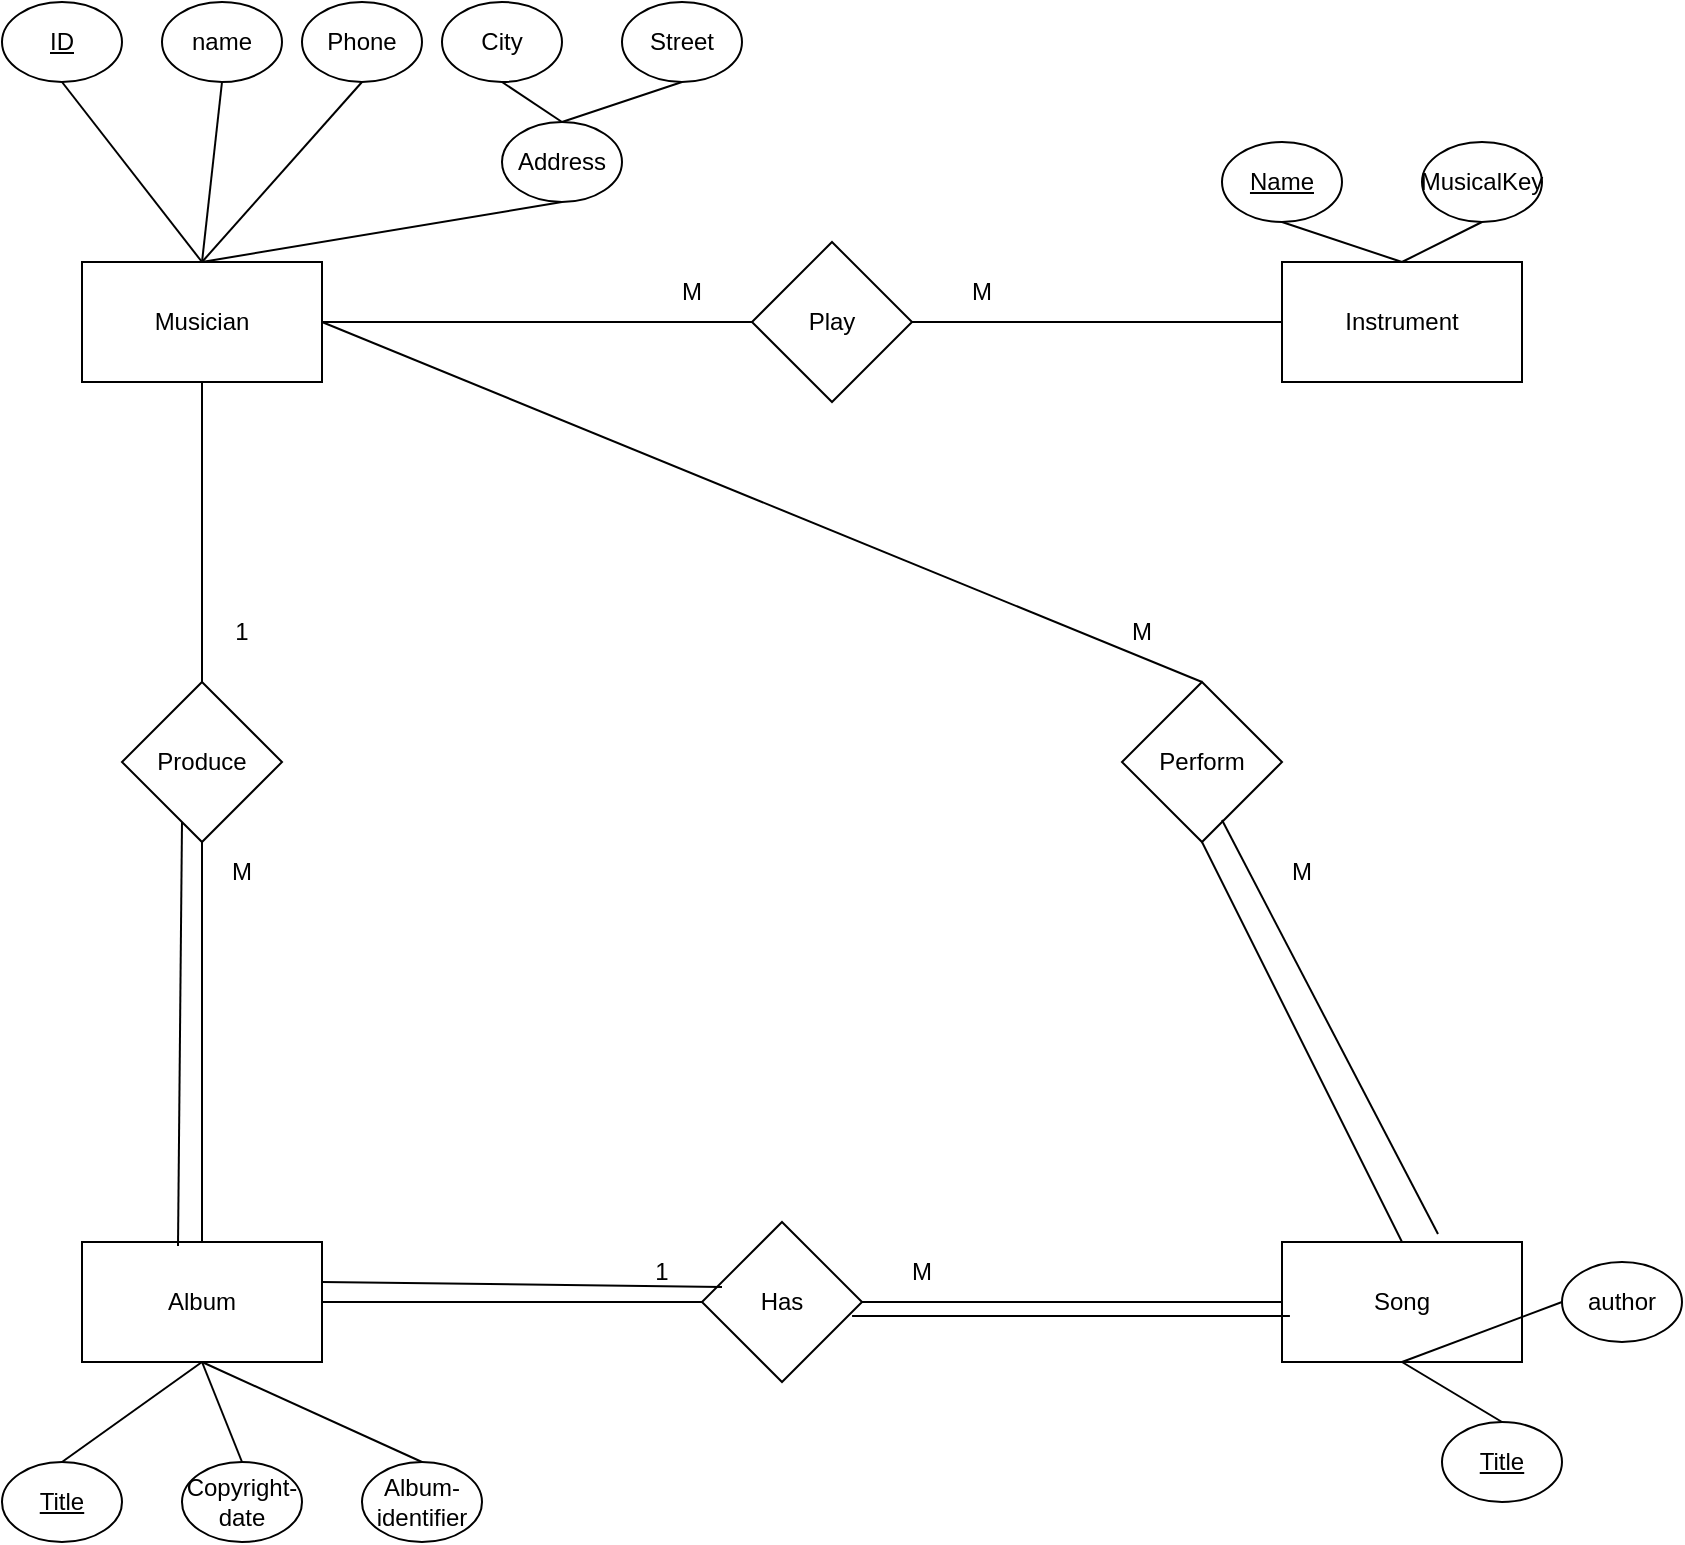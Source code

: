 <mxfile version="28.0.3">
  <diagram name="Page-1" id="0gBKvk4m_n6LmiMnZw68">
    <mxGraphModel dx="1426" dy="903" grid="1" gridSize="10" guides="1" tooltips="1" connect="1" arrows="1" fold="1" page="1" pageScale="1" pageWidth="850" pageHeight="1100" math="0" shadow="0">
      <root>
        <mxCell id="0" />
        <mxCell id="1" parent="0" />
        <mxCell id="_m9hbgtgjEWAAYS_kXbr-1" value="Musician" style="rounded=0;whiteSpace=wrap;html=1;" vertex="1" parent="1">
          <mxGeometry x="50" y="150" width="120" height="60" as="geometry" />
        </mxCell>
        <mxCell id="_m9hbgtgjEWAAYS_kXbr-2" value="Song" style="rounded=0;whiteSpace=wrap;html=1;" vertex="1" parent="1">
          <mxGeometry x="650" y="640" width="120" height="60" as="geometry" />
        </mxCell>
        <mxCell id="_m9hbgtgjEWAAYS_kXbr-5" value="Instrument" style="rounded=0;whiteSpace=wrap;html=1;" vertex="1" parent="1">
          <mxGeometry x="650" y="150" width="120" height="60" as="geometry" />
        </mxCell>
        <mxCell id="_m9hbgtgjEWAAYS_kXbr-6" value="Album" style="rounded=0;whiteSpace=wrap;html=1;" vertex="1" parent="1">
          <mxGeometry x="50" y="640" width="120" height="60" as="geometry" />
        </mxCell>
        <mxCell id="_m9hbgtgjEWAAYS_kXbr-7" value="Play" style="rhombus;whiteSpace=wrap;html=1;" vertex="1" parent="1">
          <mxGeometry x="385" y="140" width="80" height="80" as="geometry" />
        </mxCell>
        <mxCell id="_m9hbgtgjEWAAYS_kXbr-8" value="Produce" style="rhombus;whiteSpace=wrap;html=1;" vertex="1" parent="1">
          <mxGeometry x="70" y="360" width="80" height="80" as="geometry" />
        </mxCell>
        <mxCell id="_m9hbgtgjEWAAYS_kXbr-9" value="Has" style="rhombus;whiteSpace=wrap;html=1;" vertex="1" parent="1">
          <mxGeometry x="360" y="630" width="80" height="80" as="geometry" />
        </mxCell>
        <mxCell id="_m9hbgtgjEWAAYS_kXbr-10" value="Perform" style="rhombus;whiteSpace=wrap;html=1;" vertex="1" parent="1">
          <mxGeometry x="570" y="360" width="80" height="80" as="geometry" />
        </mxCell>
        <mxCell id="_m9hbgtgjEWAAYS_kXbr-17" value="" style="endArrow=none;html=1;rounded=0;entryX=0;entryY=0.5;entryDx=0;entryDy=0;exitX=1;exitY=0.5;exitDx=0;exitDy=0;" edge="1" parent="1" source="_m9hbgtgjEWAAYS_kXbr-6" target="_m9hbgtgjEWAAYS_kXbr-9">
          <mxGeometry width="50" height="50" relative="1" as="geometry">
            <mxPoint x="400" y="490" as="sourcePoint" />
            <mxPoint x="450" y="440" as="targetPoint" />
          </mxGeometry>
        </mxCell>
        <mxCell id="_m9hbgtgjEWAAYS_kXbr-19" value="" style="endArrow=none;html=1;rounded=0;entryX=0.5;entryY=1;entryDx=0;entryDy=0;exitX=0.5;exitY=0;exitDx=0;exitDy=0;" edge="1" parent="1" source="_m9hbgtgjEWAAYS_kXbr-6" target="_m9hbgtgjEWAAYS_kXbr-8">
          <mxGeometry width="50" height="50" relative="1" as="geometry">
            <mxPoint x="400" y="490" as="sourcePoint" />
            <mxPoint x="450" y="440" as="targetPoint" />
          </mxGeometry>
        </mxCell>
        <mxCell id="_m9hbgtgjEWAAYS_kXbr-20" value="" style="endArrow=none;html=1;rounded=0;entryX=0.5;entryY=1;entryDx=0;entryDy=0;exitX=0.5;exitY=0;exitDx=0;exitDy=0;" edge="1" parent="1" source="_m9hbgtgjEWAAYS_kXbr-8" target="_m9hbgtgjEWAAYS_kXbr-1">
          <mxGeometry width="50" height="50" relative="1" as="geometry">
            <mxPoint x="400" y="490" as="sourcePoint" />
            <mxPoint x="450" y="440" as="targetPoint" />
          </mxGeometry>
        </mxCell>
        <mxCell id="_m9hbgtgjEWAAYS_kXbr-21" value="" style="endArrow=none;html=1;rounded=0;entryX=0.5;entryY=1;entryDx=0;entryDy=0;exitX=0.5;exitY=0;exitDx=0;exitDy=0;" edge="1" parent="1" source="_m9hbgtgjEWAAYS_kXbr-2" target="_m9hbgtgjEWAAYS_kXbr-10">
          <mxGeometry width="50" height="50" relative="1" as="geometry">
            <mxPoint x="400" y="490" as="sourcePoint" />
            <mxPoint x="450" y="440" as="targetPoint" />
          </mxGeometry>
        </mxCell>
        <mxCell id="_m9hbgtgjEWAAYS_kXbr-22" value="" style="endArrow=none;html=1;rounded=0;entryX=0.5;entryY=0;entryDx=0;entryDy=0;exitX=1;exitY=0.5;exitDx=0;exitDy=0;" edge="1" parent="1" source="_m9hbgtgjEWAAYS_kXbr-1" target="_m9hbgtgjEWAAYS_kXbr-10">
          <mxGeometry width="50" height="50" relative="1" as="geometry">
            <mxPoint x="400" y="490" as="sourcePoint" />
            <mxPoint x="450" y="440" as="targetPoint" />
          </mxGeometry>
        </mxCell>
        <mxCell id="_m9hbgtgjEWAAYS_kXbr-23" value="" style="endArrow=none;html=1;rounded=0;entryX=1;entryY=0.5;entryDx=0;entryDy=0;exitX=0;exitY=0.5;exitDx=0;exitDy=0;" edge="1" parent="1" source="_m9hbgtgjEWAAYS_kXbr-5" target="_m9hbgtgjEWAAYS_kXbr-7">
          <mxGeometry width="50" height="50" relative="1" as="geometry">
            <mxPoint x="400" y="490" as="sourcePoint" />
            <mxPoint x="450" y="440" as="targetPoint" />
          </mxGeometry>
        </mxCell>
        <mxCell id="_m9hbgtgjEWAAYS_kXbr-24" value="" style="endArrow=none;html=1;rounded=0;entryX=1;entryY=0.5;entryDx=0;entryDy=0;exitX=0;exitY=0.5;exitDx=0;exitDy=0;" edge="1" parent="1" source="_m9hbgtgjEWAAYS_kXbr-7" target="_m9hbgtgjEWAAYS_kXbr-1">
          <mxGeometry width="50" height="50" relative="1" as="geometry">
            <mxPoint x="400" y="490" as="sourcePoint" />
            <mxPoint x="450" y="440" as="targetPoint" />
          </mxGeometry>
        </mxCell>
        <mxCell id="_m9hbgtgjEWAAYS_kXbr-26" value="" style="endArrow=none;html=1;rounded=0;exitX=0.938;exitY=0.588;exitDx=0;exitDy=0;exitPerimeter=0;entryX=0.033;entryY=0.617;entryDx=0;entryDy=0;entryPerimeter=0;" edge="1" parent="1" source="_m9hbgtgjEWAAYS_kXbr-9" target="_m9hbgtgjEWAAYS_kXbr-2">
          <mxGeometry width="50" height="50" relative="1" as="geometry">
            <mxPoint x="440" y="682" as="sourcePoint" />
            <mxPoint x="658" y="685" as="targetPoint" />
          </mxGeometry>
        </mxCell>
        <mxCell id="_m9hbgtgjEWAAYS_kXbr-27" value="" style="endArrow=none;html=1;rounded=0;entryX=0;entryY=0.5;entryDx=0;entryDy=0;exitX=1;exitY=0.5;exitDx=0;exitDy=0;" edge="1" parent="1" source="_m9hbgtgjEWAAYS_kXbr-9" target="_m9hbgtgjEWAAYS_kXbr-2">
          <mxGeometry width="50" height="50" relative="1" as="geometry">
            <mxPoint x="400" y="490" as="sourcePoint" />
            <mxPoint x="450" y="440" as="targetPoint" />
          </mxGeometry>
        </mxCell>
        <mxCell id="_m9hbgtgjEWAAYS_kXbr-28" value="" style="endArrow=none;html=1;rounded=0;entryX=0.625;entryY=0.863;entryDx=0;entryDy=0;exitX=0.65;exitY=-0.067;exitDx=0;exitDy=0;entryPerimeter=0;exitPerimeter=0;" edge="1" parent="1" source="_m9hbgtgjEWAAYS_kXbr-2" target="_m9hbgtgjEWAAYS_kXbr-10">
          <mxGeometry width="50" height="50" relative="1" as="geometry">
            <mxPoint x="400" y="490" as="sourcePoint" />
            <mxPoint x="450" y="440" as="targetPoint" />
            <Array as="points" />
          </mxGeometry>
        </mxCell>
        <mxCell id="_m9hbgtgjEWAAYS_kXbr-39" value="&lt;u&gt;ID&lt;/u&gt;" style="ellipse;whiteSpace=wrap;html=1;" vertex="1" parent="1">
          <mxGeometry x="10" y="20" width="60" height="40" as="geometry" />
        </mxCell>
        <mxCell id="_m9hbgtgjEWAAYS_kXbr-41" value="MusicalKey" style="ellipse;whiteSpace=wrap;html=1;" vertex="1" parent="1">
          <mxGeometry x="720" y="90" width="60" height="40" as="geometry" />
        </mxCell>
        <mxCell id="_m9hbgtgjEWAAYS_kXbr-42" value="&lt;u&gt;Name&lt;/u&gt;" style="ellipse;whiteSpace=wrap;html=1;" vertex="1" parent="1">
          <mxGeometry x="620" y="90" width="60" height="40" as="geometry" />
        </mxCell>
        <mxCell id="_m9hbgtgjEWAAYS_kXbr-43" value="Phone" style="ellipse;whiteSpace=wrap;html=1;" vertex="1" parent="1">
          <mxGeometry x="160" y="20" width="60" height="40" as="geometry" />
        </mxCell>
        <mxCell id="_m9hbgtgjEWAAYS_kXbr-44" value="Street" style="ellipse;whiteSpace=wrap;html=1;" vertex="1" parent="1">
          <mxGeometry x="320" y="20" width="60" height="40" as="geometry" />
        </mxCell>
        <mxCell id="_m9hbgtgjEWAAYS_kXbr-45" value="Address" style="ellipse;whiteSpace=wrap;html=1;" vertex="1" parent="1">
          <mxGeometry x="260" y="80" width="60" height="40" as="geometry" />
        </mxCell>
        <mxCell id="_m9hbgtgjEWAAYS_kXbr-46" value="City" style="ellipse;whiteSpace=wrap;html=1;" vertex="1" parent="1">
          <mxGeometry x="230" y="20" width="60" height="40" as="geometry" />
        </mxCell>
        <mxCell id="_m9hbgtgjEWAAYS_kXbr-47" value="name" style="ellipse;whiteSpace=wrap;html=1;" vertex="1" parent="1">
          <mxGeometry x="90" y="20" width="60" height="40" as="geometry" />
        </mxCell>
        <mxCell id="_m9hbgtgjEWAAYS_kXbr-50" value="&lt;u&gt;Title&lt;/u&gt;" style="ellipse;whiteSpace=wrap;html=1;" vertex="1" parent="1">
          <mxGeometry x="10" y="750" width="60" height="40" as="geometry" />
        </mxCell>
        <mxCell id="_m9hbgtgjEWAAYS_kXbr-51" value="Copyright-date" style="ellipse;whiteSpace=wrap;html=1;" vertex="1" parent="1">
          <mxGeometry x="100" y="750" width="60" height="40" as="geometry" />
        </mxCell>
        <mxCell id="_m9hbgtgjEWAAYS_kXbr-52" value="Album-identifier" style="ellipse;whiteSpace=wrap;html=1;" vertex="1" parent="1">
          <mxGeometry x="190" y="750" width="60" height="40" as="geometry" />
        </mxCell>
        <mxCell id="_m9hbgtgjEWAAYS_kXbr-53" value="&lt;u&gt;Title&lt;/u&gt;" style="ellipse;whiteSpace=wrap;html=1;" vertex="1" parent="1">
          <mxGeometry x="730" y="730" width="60" height="40" as="geometry" />
        </mxCell>
        <mxCell id="_m9hbgtgjEWAAYS_kXbr-54" value="author" style="ellipse;whiteSpace=wrap;html=1;" vertex="1" parent="1">
          <mxGeometry x="790" y="650" width="60" height="40" as="geometry" />
        </mxCell>
        <mxCell id="_m9hbgtgjEWAAYS_kXbr-57" value="" style="endArrow=none;html=1;rounded=0;entryX=0.5;entryY=0;entryDx=0;entryDy=0;exitX=0.5;exitY=1;exitDx=0;exitDy=0;" edge="1" parent="1" source="_m9hbgtgjEWAAYS_kXbr-45" target="_m9hbgtgjEWAAYS_kXbr-1">
          <mxGeometry width="50" height="50" relative="1" as="geometry">
            <mxPoint x="400" y="490" as="sourcePoint" />
            <mxPoint x="450" y="440" as="targetPoint" />
          </mxGeometry>
        </mxCell>
        <mxCell id="_m9hbgtgjEWAAYS_kXbr-58" value="" style="endArrow=none;html=1;rounded=0;entryX=0.5;entryY=0;entryDx=0;entryDy=0;exitX=0.5;exitY=1;exitDx=0;exitDy=0;" edge="1" parent="1" source="_m9hbgtgjEWAAYS_kXbr-42" target="_m9hbgtgjEWAAYS_kXbr-5">
          <mxGeometry width="50" height="50" relative="1" as="geometry">
            <mxPoint x="400" y="490" as="sourcePoint" />
            <mxPoint x="450" y="440" as="targetPoint" />
          </mxGeometry>
        </mxCell>
        <mxCell id="_m9hbgtgjEWAAYS_kXbr-59" value="" style="endArrow=none;html=1;rounded=0;entryX=0.5;entryY=0;entryDx=0;entryDy=0;exitX=0.5;exitY=1;exitDx=0;exitDy=0;" edge="1" parent="1" source="_m9hbgtgjEWAAYS_kXbr-41" target="_m9hbgtgjEWAAYS_kXbr-5">
          <mxGeometry width="50" height="50" relative="1" as="geometry">
            <mxPoint x="400" y="490" as="sourcePoint" />
            <mxPoint x="450" y="440" as="targetPoint" />
          </mxGeometry>
        </mxCell>
        <mxCell id="_m9hbgtgjEWAAYS_kXbr-60" value="" style="endArrow=none;html=1;rounded=0;entryX=0.5;entryY=1;entryDx=0;entryDy=0;exitX=0;exitY=0.5;exitDx=0;exitDy=0;" edge="1" parent="1" source="_m9hbgtgjEWAAYS_kXbr-54" target="_m9hbgtgjEWAAYS_kXbr-2">
          <mxGeometry width="50" height="50" relative="1" as="geometry">
            <mxPoint x="400" y="490" as="sourcePoint" />
            <mxPoint x="450" y="440" as="targetPoint" />
          </mxGeometry>
        </mxCell>
        <mxCell id="_m9hbgtgjEWAAYS_kXbr-61" value="" style="endArrow=none;html=1;rounded=0;entryX=0.5;entryY=1;entryDx=0;entryDy=0;exitX=0.5;exitY=0;exitDx=0;exitDy=0;" edge="1" parent="1" source="_m9hbgtgjEWAAYS_kXbr-53" target="_m9hbgtgjEWAAYS_kXbr-2">
          <mxGeometry width="50" height="50" relative="1" as="geometry">
            <mxPoint x="410" y="490" as="sourcePoint" />
            <mxPoint x="460" y="440" as="targetPoint" />
          </mxGeometry>
        </mxCell>
        <mxCell id="_m9hbgtgjEWAAYS_kXbr-62" value="" style="endArrow=none;html=1;rounded=0;entryX=0.5;entryY=1;entryDx=0;entryDy=0;exitX=0.5;exitY=0;exitDx=0;exitDy=0;" edge="1" parent="1" source="_m9hbgtgjEWAAYS_kXbr-50" target="_m9hbgtgjEWAAYS_kXbr-6">
          <mxGeometry width="50" height="50" relative="1" as="geometry">
            <mxPoint x="400" y="490" as="sourcePoint" />
            <mxPoint x="450" y="440" as="targetPoint" />
          </mxGeometry>
        </mxCell>
        <mxCell id="_m9hbgtgjEWAAYS_kXbr-63" value="" style="endArrow=none;html=1;rounded=0;entryX=0.5;entryY=1;entryDx=0;entryDy=0;exitX=0.5;exitY=0;exitDx=0;exitDy=0;" edge="1" parent="1" source="_m9hbgtgjEWAAYS_kXbr-51" target="_m9hbgtgjEWAAYS_kXbr-6">
          <mxGeometry width="50" height="50" relative="1" as="geometry">
            <mxPoint x="400" y="490" as="sourcePoint" />
            <mxPoint x="450" y="440" as="targetPoint" />
          </mxGeometry>
        </mxCell>
        <mxCell id="_m9hbgtgjEWAAYS_kXbr-64" value="" style="endArrow=none;html=1;rounded=0;entryX=0.5;entryY=1;entryDx=0;entryDy=0;exitX=0.5;exitY=0;exitDx=0;exitDy=0;" edge="1" parent="1" source="_m9hbgtgjEWAAYS_kXbr-52" target="_m9hbgtgjEWAAYS_kXbr-6">
          <mxGeometry width="50" height="50" relative="1" as="geometry">
            <mxPoint x="400" y="490" as="sourcePoint" />
            <mxPoint x="450" y="440" as="targetPoint" />
          </mxGeometry>
        </mxCell>
        <mxCell id="_m9hbgtgjEWAAYS_kXbr-65" value="" style="endArrow=none;html=1;rounded=0;entryX=0.5;entryY=0;entryDx=0;entryDy=0;exitX=0.5;exitY=1;exitDx=0;exitDy=0;" edge="1" parent="1" source="_m9hbgtgjEWAAYS_kXbr-44" target="_m9hbgtgjEWAAYS_kXbr-45">
          <mxGeometry width="50" height="50" relative="1" as="geometry">
            <mxPoint x="400" y="490" as="sourcePoint" />
            <mxPoint x="450" y="440" as="targetPoint" />
          </mxGeometry>
        </mxCell>
        <mxCell id="_m9hbgtgjEWAAYS_kXbr-66" value="" style="endArrow=none;html=1;rounded=0;entryX=0.5;entryY=0;entryDx=0;entryDy=0;exitX=0.5;exitY=1;exitDx=0;exitDy=0;" edge="1" parent="1" source="_m9hbgtgjEWAAYS_kXbr-43" target="_m9hbgtgjEWAAYS_kXbr-1">
          <mxGeometry width="50" height="50" relative="1" as="geometry">
            <mxPoint x="400" y="490" as="sourcePoint" />
            <mxPoint x="450" y="440" as="targetPoint" />
          </mxGeometry>
        </mxCell>
        <mxCell id="_m9hbgtgjEWAAYS_kXbr-67" value="" style="endArrow=none;html=1;rounded=0;entryX=0.5;entryY=0;entryDx=0;entryDy=0;exitX=0.5;exitY=1;exitDx=0;exitDy=0;" edge="1" parent="1" source="_m9hbgtgjEWAAYS_kXbr-47" target="_m9hbgtgjEWAAYS_kXbr-1">
          <mxGeometry width="50" height="50" relative="1" as="geometry">
            <mxPoint x="400" y="490" as="sourcePoint" />
            <mxPoint x="450" y="440" as="targetPoint" />
          </mxGeometry>
        </mxCell>
        <mxCell id="_m9hbgtgjEWAAYS_kXbr-68" value="" style="endArrow=none;html=1;rounded=0;entryX=0.5;entryY=0;entryDx=0;entryDy=0;exitX=0.5;exitY=1;exitDx=0;exitDy=0;" edge="1" parent="1" source="_m9hbgtgjEWAAYS_kXbr-39" target="_m9hbgtgjEWAAYS_kXbr-1">
          <mxGeometry width="50" height="50" relative="1" as="geometry">
            <mxPoint x="400" y="490" as="sourcePoint" />
            <mxPoint x="450" y="440" as="targetPoint" />
          </mxGeometry>
        </mxCell>
        <mxCell id="_m9hbgtgjEWAAYS_kXbr-69" value="" style="endArrow=none;html=1;rounded=0;entryX=0.5;entryY=0;entryDx=0;entryDy=0;exitX=0.5;exitY=1;exitDx=0;exitDy=0;" edge="1" parent="1" source="_m9hbgtgjEWAAYS_kXbr-46" target="_m9hbgtgjEWAAYS_kXbr-45">
          <mxGeometry width="50" height="50" relative="1" as="geometry">
            <mxPoint x="400" y="490" as="sourcePoint" />
            <mxPoint x="450" y="440" as="targetPoint" />
          </mxGeometry>
        </mxCell>
        <mxCell id="_m9hbgtgjEWAAYS_kXbr-70" value="M" style="text;html=1;align=center;verticalAlign=middle;whiteSpace=wrap;rounded=0;" vertex="1" parent="1">
          <mxGeometry x="325" y="150" width="60" height="30" as="geometry" />
        </mxCell>
        <mxCell id="_m9hbgtgjEWAAYS_kXbr-73" value="M" style="text;html=1;align=center;verticalAlign=middle;whiteSpace=wrap;rounded=0;" vertex="1" parent="1">
          <mxGeometry x="470" y="150" width="60" height="30" as="geometry" />
        </mxCell>
        <mxCell id="_m9hbgtgjEWAAYS_kXbr-74" value="M" style="text;html=1;align=center;verticalAlign=middle;whiteSpace=wrap;rounded=0;" vertex="1" parent="1">
          <mxGeometry x="100" y="440" width="60" height="30" as="geometry" />
        </mxCell>
        <mxCell id="_m9hbgtgjEWAAYS_kXbr-75" value="M" style="text;html=1;align=center;verticalAlign=middle;whiteSpace=wrap;rounded=0;" vertex="1" parent="1">
          <mxGeometry x="440" y="640" width="60" height="30" as="geometry" />
        </mxCell>
        <mxCell id="_m9hbgtgjEWAAYS_kXbr-76" value="M" style="text;html=1;align=center;verticalAlign=middle;whiteSpace=wrap;rounded=0;" vertex="1" parent="1">
          <mxGeometry x="630" y="440" width="60" height="30" as="geometry" />
        </mxCell>
        <mxCell id="_m9hbgtgjEWAAYS_kXbr-77" value="M" style="text;html=1;align=center;verticalAlign=middle;whiteSpace=wrap;rounded=0;" vertex="1" parent="1">
          <mxGeometry x="550" y="320" width="60" height="30" as="geometry" />
        </mxCell>
        <mxCell id="_m9hbgtgjEWAAYS_kXbr-78" value="1" style="text;html=1;align=center;verticalAlign=middle;whiteSpace=wrap;rounded=0;" vertex="1" parent="1">
          <mxGeometry x="310" y="640" width="60" height="30" as="geometry" />
        </mxCell>
        <mxCell id="_m9hbgtgjEWAAYS_kXbr-80" value="1" style="text;html=1;align=center;verticalAlign=middle;whiteSpace=wrap;rounded=0;" vertex="1" parent="1">
          <mxGeometry x="100" y="320" width="60" height="30" as="geometry" />
        </mxCell>
        <mxCell id="_m9hbgtgjEWAAYS_kXbr-82" value="" style="endArrow=none;html=1;rounded=0;entryX=0.5;entryY=1;entryDx=0;entryDy=0;exitX=0.4;exitY=0.033;exitDx=0;exitDy=0;exitPerimeter=0;" edge="1" parent="1" source="_m9hbgtgjEWAAYS_kXbr-6">
          <mxGeometry width="50" height="50" relative="1" as="geometry">
            <mxPoint x="100" y="630" as="sourcePoint" />
            <mxPoint x="100" y="430" as="targetPoint" />
          </mxGeometry>
        </mxCell>
        <mxCell id="_m9hbgtgjEWAAYS_kXbr-84" value="" style="endArrow=none;html=1;rounded=0;entryX=1;entryY=0.75;entryDx=0;entryDy=0;exitX=1;exitY=0.5;exitDx=0;exitDy=0;" edge="1" parent="1" target="_m9hbgtgjEWAAYS_kXbr-78">
          <mxGeometry width="50" height="50" relative="1" as="geometry">
            <mxPoint x="170" y="660" as="sourcePoint" />
            <mxPoint x="360" y="660" as="targetPoint" />
          </mxGeometry>
        </mxCell>
      </root>
    </mxGraphModel>
  </diagram>
</mxfile>
